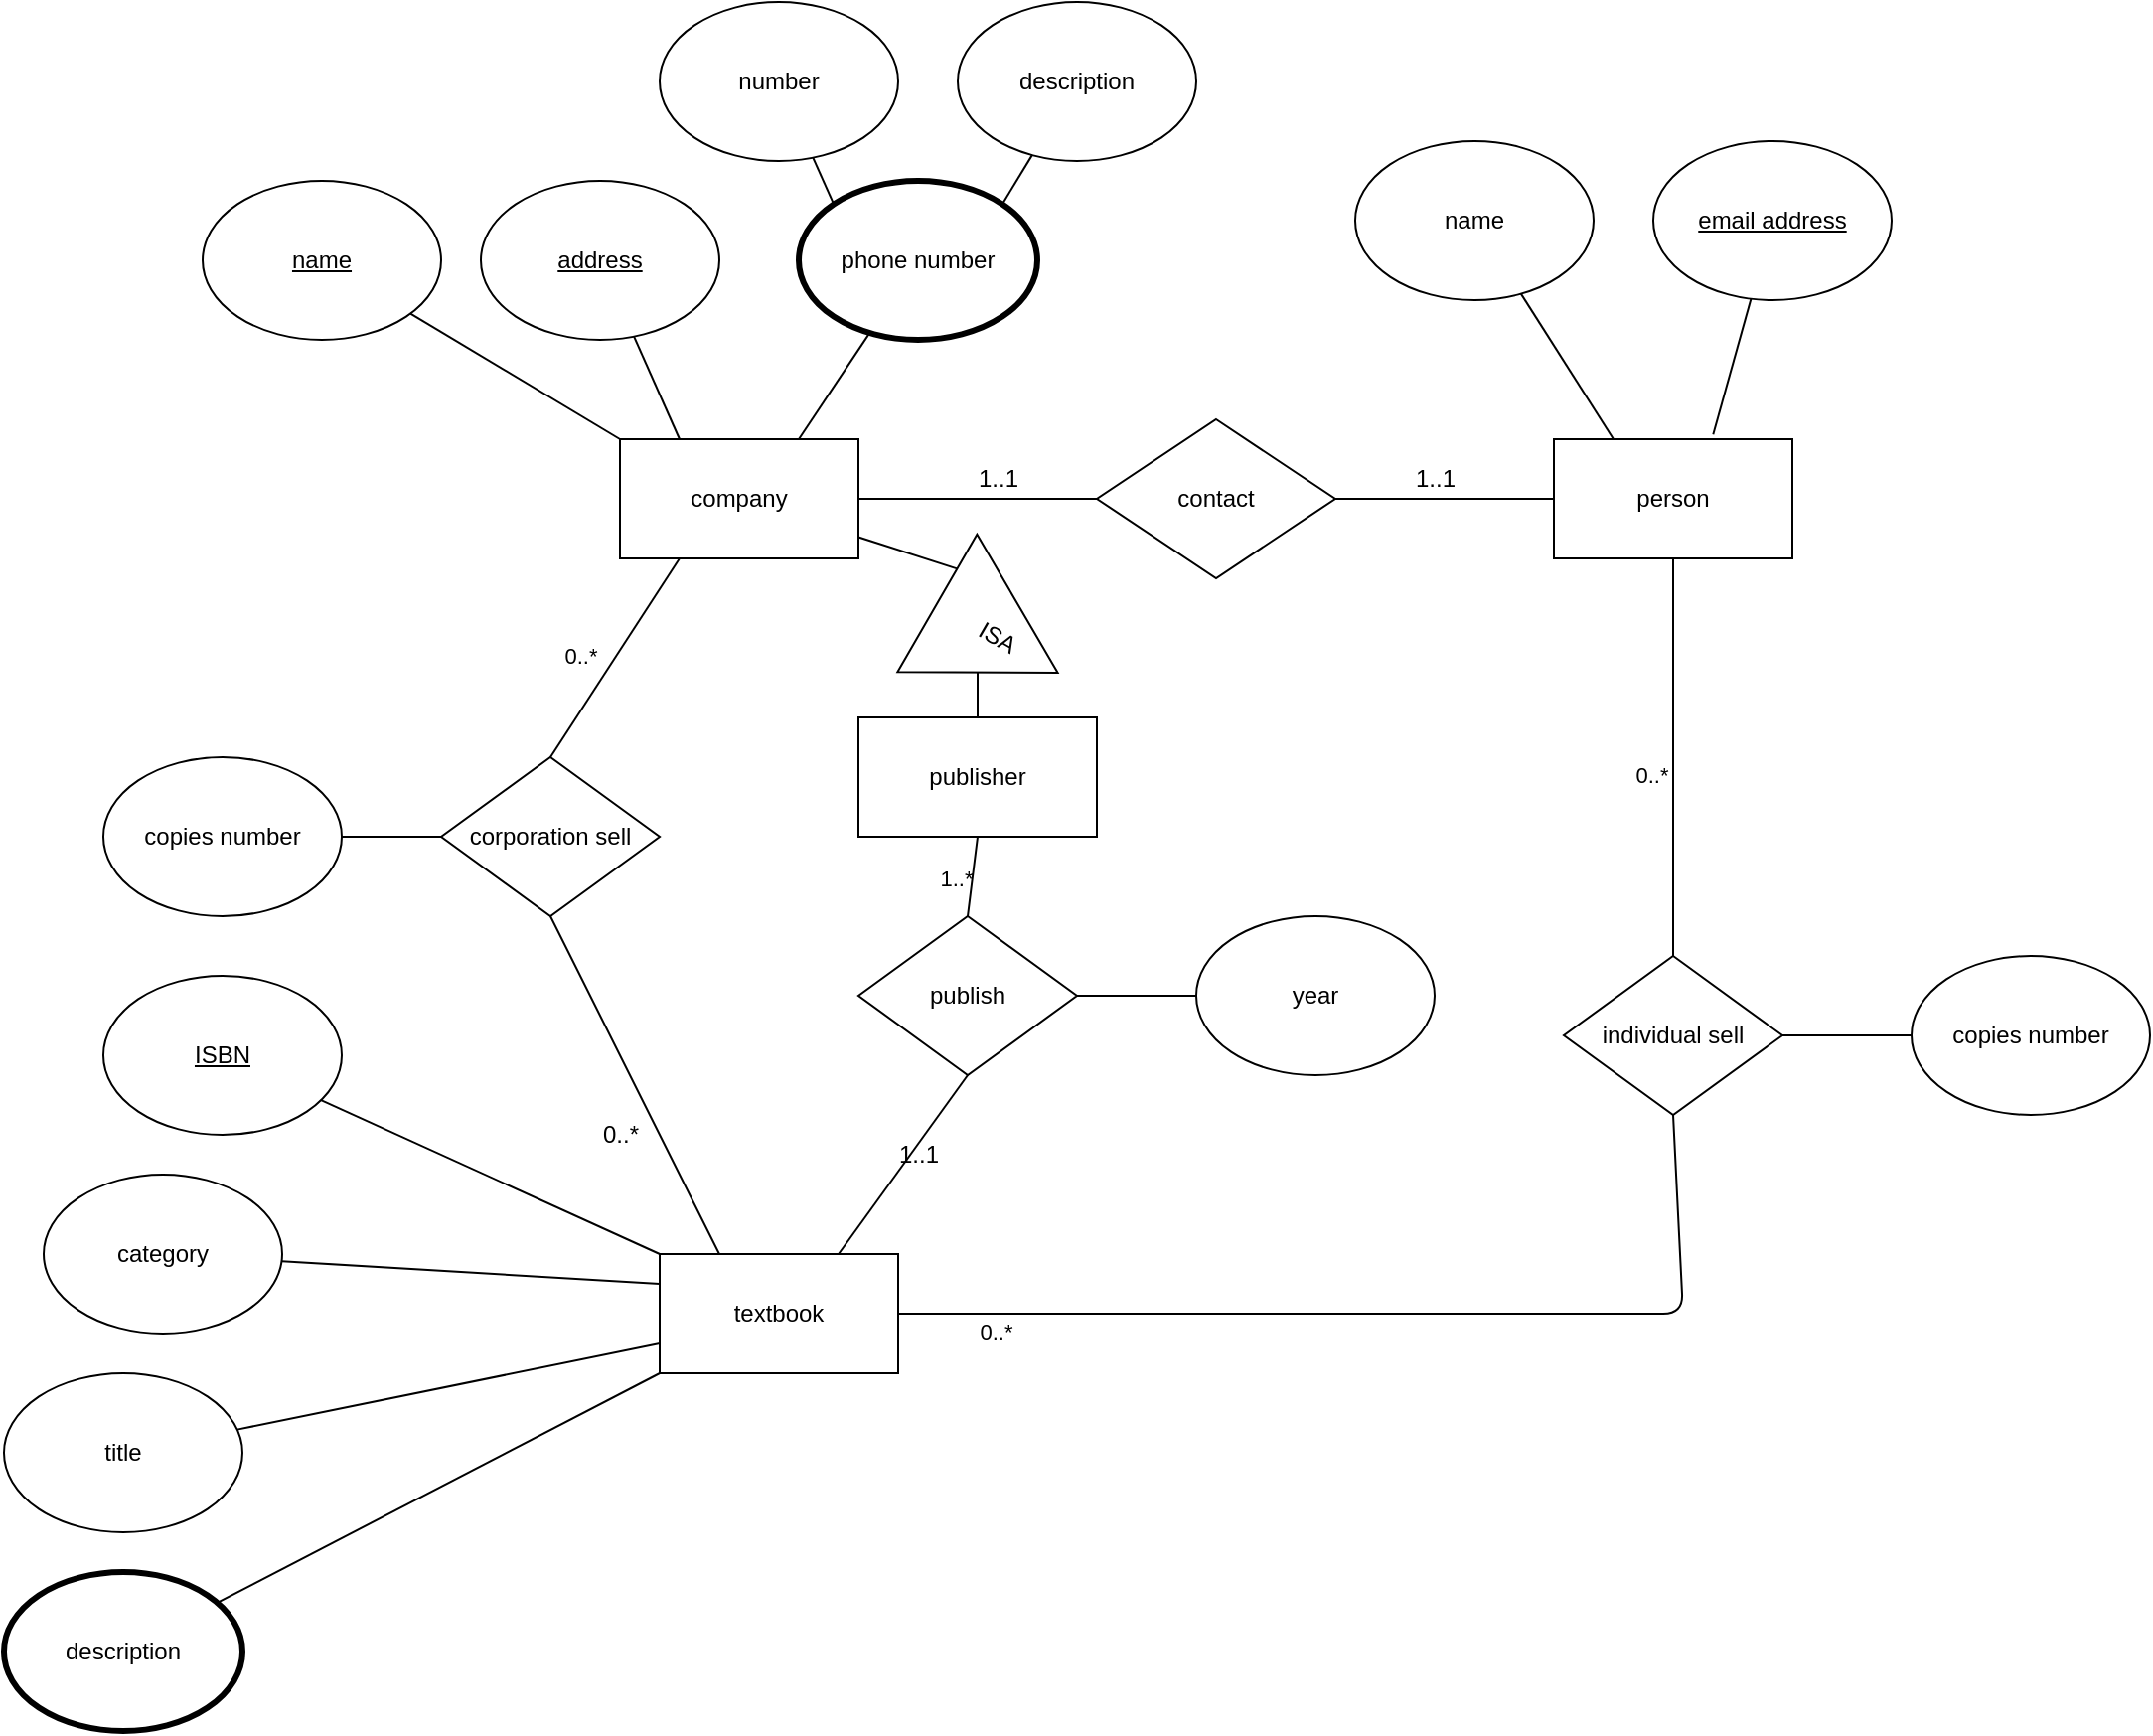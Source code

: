<mxfile version="13.7.9" type="github">
  <diagram id="cohmEAqBEMjF1zSoYcSZ" name="Page-1">
    <mxGraphModel dx="1426" dy="714" grid="1" gridSize="10" guides="1" tooltips="1" connect="1" arrows="1" fold="1" page="1" pageScale="1" pageWidth="4681" pageHeight="3300" math="0" shadow="0" extFonts="Permanent Marker^https://fonts.googleapis.com/css?family=Permanent+Marker">
      <root>
        <mxCell id="0" />
        <mxCell id="1" parent="0" />
        <mxCell id="jTf1APUEV42KsB9cT_s0-1" value="textbook" style="rounded=0;whiteSpace=wrap;html=1;" parent="1" vertex="1">
          <mxGeometry x="800" y="880" width="120" height="60" as="geometry" />
        </mxCell>
        <mxCell id="jTf1APUEV42KsB9cT_s0-3" value="" style="endArrow=none;html=1;exitX=0;exitY=0;exitDx=0;exitDy=0;" parent="1" source="jTf1APUEV42KsB9cT_s0-1" target="jTf1APUEV42KsB9cT_s0-4" edge="1">
          <mxGeometry width="50" height="50" relative="1" as="geometry">
            <mxPoint x="780" y="910" as="sourcePoint" />
            <mxPoint x="700" y="790" as="targetPoint" />
          </mxGeometry>
        </mxCell>
        <mxCell id="jTf1APUEV42KsB9cT_s0-4" value="&lt;u&gt;ISBN&lt;/u&gt;" style="ellipse;whiteSpace=wrap;html=1;" parent="1" vertex="1">
          <mxGeometry x="520" y="740" width="120" height="80" as="geometry" />
        </mxCell>
        <mxCell id="jTf1APUEV42KsB9cT_s0-5" value="" style="endArrow=none;html=1;exitX=0;exitY=0.25;exitDx=0;exitDy=0;" parent="1" source="jTf1APUEV42KsB9cT_s0-1" target="jTf1APUEV42KsB9cT_s0-6" edge="1">
          <mxGeometry width="50" height="50" relative="1" as="geometry">
            <mxPoint x="780" y="910" as="sourcePoint" />
            <mxPoint x="820" y="810" as="targetPoint" />
          </mxGeometry>
        </mxCell>
        <mxCell id="jTf1APUEV42KsB9cT_s0-6" value="category" style="ellipse;whiteSpace=wrap;html=1;" parent="1" vertex="1">
          <mxGeometry x="490" y="840" width="120" height="80" as="geometry" />
        </mxCell>
        <mxCell id="jTf1APUEV42KsB9cT_s0-7" value="" style="endArrow=none;html=1;exitX=0;exitY=0.75;exitDx=0;exitDy=0;" parent="1" source="jTf1APUEV42KsB9cT_s0-1" target="jTf1APUEV42KsB9cT_s0-8" edge="1">
          <mxGeometry width="50" height="50" relative="1" as="geometry">
            <mxPoint x="780" y="910" as="sourcePoint" />
            <mxPoint x="830" y="820" as="targetPoint" />
          </mxGeometry>
        </mxCell>
        <mxCell id="jTf1APUEV42KsB9cT_s0-8" value="title" style="ellipse;whiteSpace=wrap;html=1;" parent="1" vertex="1">
          <mxGeometry x="470" y="940" width="120" height="80" as="geometry" />
        </mxCell>
        <mxCell id="jTf1APUEV42KsB9cT_s0-9" value="" style="endArrow=none;html=1;exitX=0;exitY=1;exitDx=0;exitDy=0;" parent="1" source="jTf1APUEV42KsB9cT_s0-1" target="jTf1APUEV42KsB9cT_s0-10" edge="1">
          <mxGeometry width="50" height="50" relative="1" as="geometry">
            <mxPoint x="730" y="930" as="sourcePoint" />
            <mxPoint x="830" y="860" as="targetPoint" />
          </mxGeometry>
        </mxCell>
        <mxCell id="jTf1APUEV42KsB9cT_s0-10" value="description" style="ellipse;whiteSpace=wrap;html=1;strokeWidth=3;" parent="1" vertex="1">
          <mxGeometry x="470" y="1040" width="120" height="80" as="geometry" />
        </mxCell>
        <mxCell id="jTf1APUEV42KsB9cT_s0-89" value="company" style="rounded=0;whiteSpace=wrap;html=1;strokeWidth=1;" parent="1" vertex="1">
          <mxGeometry x="780" y="470" width="120" height="60" as="geometry" />
        </mxCell>
        <mxCell id="jTf1APUEV42KsB9cT_s0-90" value="" style="endArrow=none;html=1;exitX=0;exitY=0;exitDx=0;exitDy=0;" parent="1" source="jTf1APUEV42KsB9cT_s0-89" target="jTf1APUEV42KsB9cT_s0-91" edge="1">
          <mxGeometry width="50" height="50" relative="1" as="geometry">
            <mxPoint x="830" y="520" as="sourcePoint" />
            <mxPoint x="760" y="400" as="targetPoint" />
          </mxGeometry>
        </mxCell>
        <mxCell id="jTf1APUEV42KsB9cT_s0-91" value="&lt;u&gt;name&lt;/u&gt;" style="ellipse;whiteSpace=wrap;html=1;" parent="1" vertex="1">
          <mxGeometry x="570" y="340.0" width="120" height="80" as="geometry" />
        </mxCell>
        <mxCell id="jTf1APUEV42KsB9cT_s0-92" value="" style="endArrow=none;html=1;exitX=0.25;exitY=0;exitDx=0;exitDy=0;" parent="1" source="jTf1APUEV42KsB9cT_s0-89" target="jTf1APUEV42KsB9cT_s0-93" edge="1">
          <mxGeometry width="50" height="50" relative="1" as="geometry">
            <mxPoint x="830" y="520" as="sourcePoint" />
            <mxPoint x="840" y="410" as="targetPoint" />
          </mxGeometry>
        </mxCell>
        <mxCell id="jTf1APUEV42KsB9cT_s0-93" value="&lt;u&gt;address&lt;/u&gt;" style="ellipse;whiteSpace=wrap;html=1;" parent="1" vertex="1">
          <mxGeometry x="710" y="340.0" width="120" height="80" as="geometry" />
        </mxCell>
        <mxCell id="jTf1APUEV42KsB9cT_s0-94" value="" style="endArrow=none;html=1;exitX=0.75;exitY=0;exitDx=0;exitDy=0;" parent="1" source="jTf1APUEV42KsB9cT_s0-89" target="jTf1APUEV42KsB9cT_s0-95" edge="1">
          <mxGeometry width="50" height="50" relative="1" as="geometry">
            <mxPoint x="830" y="520" as="sourcePoint" />
            <mxPoint x="970" y="410" as="targetPoint" />
          </mxGeometry>
        </mxCell>
        <mxCell id="jTf1APUEV42KsB9cT_s0-95" value="phone number" style="ellipse;whiteSpace=wrap;html=1;strokeWidth=3;" parent="1" vertex="1">
          <mxGeometry x="870.0" y="340.0" width="120" height="80" as="geometry" />
        </mxCell>
        <mxCell id="jTf1APUEV42KsB9cT_s0-96" value="" style="endArrow=none;html=1;exitX=0;exitY=0;exitDx=0;exitDy=0;" parent="1" source="jTf1APUEV42KsB9cT_s0-95" target="jTf1APUEV42KsB9cT_s0-97" edge="1">
          <mxGeometry width="50" height="50" relative="1" as="geometry">
            <mxPoint x="830" y="520" as="sourcePoint" />
            <mxPoint x="870" y="300" as="targetPoint" />
          </mxGeometry>
        </mxCell>
        <mxCell id="jTf1APUEV42KsB9cT_s0-97" value="number" style="ellipse;whiteSpace=wrap;html=1;" parent="1" vertex="1">
          <mxGeometry x="800" y="250" width="120" height="80" as="geometry" />
        </mxCell>
        <mxCell id="jTf1APUEV42KsB9cT_s0-98" value="" style="endArrow=none;html=1;exitX=1;exitY=0;exitDx=0;exitDy=0;" parent="1" source="jTf1APUEV42KsB9cT_s0-95" target="jTf1APUEV42KsB9cT_s0-99" edge="1">
          <mxGeometry width="50" height="50" relative="1" as="geometry">
            <mxPoint x="830" y="520" as="sourcePoint" />
            <mxPoint x="990" y="330" as="targetPoint" />
          </mxGeometry>
        </mxCell>
        <mxCell id="jTf1APUEV42KsB9cT_s0-99" value="description" style="ellipse;whiteSpace=wrap;html=1;" parent="1" vertex="1">
          <mxGeometry x="950.0" y="250" width="120" height="80" as="geometry" />
        </mxCell>
        <mxCell id="jTf1APUEV42KsB9cT_s0-104" value="person" style="rounded=0;whiteSpace=wrap;html=1;strokeWidth=1;" parent="1" vertex="1">
          <mxGeometry x="1250" y="470" width="120" height="60" as="geometry" />
        </mxCell>
        <mxCell id="jTf1APUEV42KsB9cT_s0-107" value="name" style="ellipse;whiteSpace=wrap;html=1;strokeWidth=1;" parent="1" vertex="1">
          <mxGeometry x="1150" y="320" width="120" height="80" as="geometry" />
        </mxCell>
        <mxCell id="jTf1APUEV42KsB9cT_s0-115" value="" style="endArrow=none;html=1;exitX=0.25;exitY=0;exitDx=0;exitDy=0;" parent="1" source="jTf1APUEV42KsB9cT_s0-104" target="jTf1APUEV42KsB9cT_s0-107" edge="1">
          <mxGeometry width="50" height="50" relative="1" as="geometry">
            <mxPoint x="1300.0" y="450.0" as="sourcePoint" />
            <mxPoint x="1200.0" y="390.0" as="targetPoint" />
          </mxGeometry>
        </mxCell>
        <mxCell id="jTf1APUEV42KsB9cT_s0-116" value="" style="endArrow=none;html=1;exitX=0.668;exitY=-0.04;exitDx=0;exitDy=0;exitPerimeter=0;" parent="1" source="jTf1APUEV42KsB9cT_s0-104" target="jTf1APUEV42KsB9cT_s0-117" edge="1">
          <mxGeometry width="50" height="50" relative="1" as="geometry">
            <mxPoint x="910" y="430" as="sourcePoint" />
            <mxPoint x="1360" y="390" as="targetPoint" />
          </mxGeometry>
        </mxCell>
        <mxCell id="jTf1APUEV42KsB9cT_s0-117" value="&lt;u&gt;email address&lt;/u&gt;" style="ellipse;whiteSpace=wrap;html=1;" parent="1" vertex="1">
          <mxGeometry x="1300.0" y="320.0" width="120" height="80" as="geometry" />
        </mxCell>
        <mxCell id="jTf1APUEV42KsB9cT_s0-128" value="contact" style="rhombus;whiteSpace=wrap;html=1;strokeWidth=1;" parent="1" vertex="1">
          <mxGeometry x="1020" y="460" width="120" height="80" as="geometry" />
        </mxCell>
        <mxCell id="jTf1APUEV42KsB9cT_s0-129" value="" style="endArrow=none;html=1;entryX=0;entryY=0.5;entryDx=0;entryDy=0;exitX=1;exitY=0.5;exitDx=0;exitDy=0;" parent="1" source="jTf1APUEV42KsB9cT_s0-89" target="jTf1APUEV42KsB9cT_s0-128" edge="1">
          <mxGeometry width="50" height="50" relative="1" as="geometry">
            <mxPoint x="830" y="520" as="sourcePoint" />
            <mxPoint x="880" y="470" as="targetPoint" />
          </mxGeometry>
        </mxCell>
        <mxCell id="jTf1APUEV42KsB9cT_s0-130" value="" style="endArrow=none;html=1;exitX=0;exitY=0.5;exitDx=0;exitDy=0;entryX=1;entryY=0.5;entryDx=0;entryDy=0;" parent="1" source="jTf1APUEV42KsB9cT_s0-104" target="jTf1APUEV42KsB9cT_s0-128" edge="1">
          <mxGeometry width="50" height="50" relative="1" as="geometry">
            <mxPoint x="830" y="520" as="sourcePoint" />
            <mxPoint x="880" y="470" as="targetPoint" />
          </mxGeometry>
        </mxCell>
        <mxCell id="jTf1APUEV42KsB9cT_s0-144" value="" style="endArrow=none;html=1;exitX=0;exitY=0.5;exitDx=0;exitDy=0;entryX=1;entryY=0.5;entryDx=0;entryDy=0;" parent="1" source="jTf1APUEV42KsB9cT_s0-148" target="jTf1APUEV42KsB9cT_s0-145" edge="1">
          <mxGeometry width="50" height="50" relative="1" as="geometry">
            <mxPoint x="620" y="730.0" as="sourcePoint" />
            <mxPoint x="610" y="670" as="targetPoint" />
          </mxGeometry>
        </mxCell>
        <mxCell id="jTf1APUEV42KsB9cT_s0-145" value="copies number" style="ellipse;whiteSpace=wrap;html=1;" parent="1" vertex="1">
          <mxGeometry x="520" y="630.0" width="120" height="80" as="geometry" />
        </mxCell>
        <mxCell id="jTf1APUEV42KsB9cT_s0-148" value="corporation sell" style="rhombus;whiteSpace=wrap;html=1;strokeWidth=1;" parent="1" vertex="1">
          <mxGeometry x="690" y="630" width="110" height="80" as="geometry" />
        </mxCell>
        <mxCell id="jTf1APUEV42KsB9cT_s0-149" value="" style="endArrow=none;html=1;exitX=0.5;exitY=0;exitDx=0;exitDy=0;entryX=0.25;entryY=1;entryDx=0;entryDy=0;" parent="1" source="jTf1APUEV42KsB9cT_s0-148" target="jTf1APUEV42KsB9cT_s0-89" edge="1">
          <mxGeometry width="50" height="50" relative="1" as="geometry">
            <mxPoint x="830" y="950" as="sourcePoint" />
            <mxPoint x="880" y="900" as="targetPoint" />
          </mxGeometry>
        </mxCell>
        <mxCell id="jTf1APUEV42KsB9cT_s0-163" value="0..*" style="edgeLabel;html=1;align=center;verticalAlign=middle;resizable=0;points=[];" parent="jTf1APUEV42KsB9cT_s0-149" vertex="1" connectable="0">
          <mxGeometry x="-0.027" y="4" relative="1" as="geometry">
            <mxPoint x="-13.57" as="offset" />
          </mxGeometry>
        </mxCell>
        <mxCell id="jTf1APUEV42KsB9cT_s0-150" value="" style="endArrow=none;html=1;exitX=0.25;exitY=0;exitDx=0;exitDy=0;entryX=0.5;entryY=1;entryDx=0;entryDy=0;" parent="1" source="jTf1APUEV42KsB9cT_s0-1" target="jTf1APUEV42KsB9cT_s0-148" edge="1">
          <mxGeometry width="50" height="50" relative="1" as="geometry">
            <mxPoint x="830" y="950" as="sourcePoint" />
            <mxPoint x="880" y="900" as="targetPoint" />
          </mxGeometry>
        </mxCell>
        <mxCell id="jTf1APUEV42KsB9cT_s0-151" value="" style="endArrow=none;html=1;exitX=0.75;exitY=0;exitDx=0;exitDy=0;entryX=0.5;entryY=1;entryDx=0;entryDy=0;" parent="1" source="jTf1APUEV42KsB9cT_s0-1" target="jTf1APUEV42KsB9cT_s0-152" edge="1">
          <mxGeometry width="50" height="50" relative="1" as="geometry">
            <mxPoint x="830" y="950" as="sourcePoint" />
            <mxPoint x="950" y="720" as="targetPoint" />
          </mxGeometry>
        </mxCell>
        <mxCell id="jTf1APUEV42KsB9cT_s0-152" value="publish" style="rhombus;whiteSpace=wrap;html=1;" parent="1" vertex="1">
          <mxGeometry x="900" y="710" width="110" height="80" as="geometry" />
        </mxCell>
        <mxCell id="jTf1APUEV42KsB9cT_s0-153" value="" style="endArrow=none;html=1;exitX=0;exitY=0.25;exitDx=0;exitDy=0;" parent="1" source="vdj5II0DvOi8t0elieNa-1" target="jTf1APUEV42KsB9cT_s0-89" edge="1">
          <mxGeometry width="50" height="50" relative="1" as="geometry">
            <mxPoint x="960" y="560" as="sourcePoint" />
            <mxPoint x="880" y="900" as="targetPoint" />
          </mxGeometry>
        </mxCell>
        <mxCell id="jTf1APUEV42KsB9cT_s0-154" value="individual sell" style="rhombus;whiteSpace=wrap;html=1;strokeWidth=1;" parent="1" vertex="1">
          <mxGeometry x="1255" y="730" width="110" height="80" as="geometry" />
        </mxCell>
        <mxCell id="jTf1APUEV42KsB9cT_s0-155" value="" style="endArrow=none;html=1;exitX=0.5;exitY=0;exitDx=0;exitDy=0;entryX=0.5;entryY=1;entryDx=0;entryDy=0;" parent="1" source="jTf1APUEV42KsB9cT_s0-154" target="jTf1APUEV42KsB9cT_s0-104" edge="1">
          <mxGeometry width="50" height="50" relative="1" as="geometry">
            <mxPoint x="870" y="860" as="sourcePoint" />
            <mxPoint x="920" y="810" as="targetPoint" />
          </mxGeometry>
        </mxCell>
        <mxCell id="jTf1APUEV42KsB9cT_s0-156" value="" style="endArrow=none;html=1;exitX=1;exitY=0.5;exitDx=0;exitDy=0;entryX=0.5;entryY=1;entryDx=0;entryDy=0;" parent="1" source="jTf1APUEV42KsB9cT_s0-1" target="jTf1APUEV42KsB9cT_s0-154" edge="1">
          <mxGeometry width="50" height="50" relative="1" as="geometry">
            <mxPoint x="870" y="860" as="sourcePoint" />
            <mxPoint x="920" y="810" as="targetPoint" />
            <Array as="points">
              <mxPoint x="1315" y="910" />
            </Array>
          </mxGeometry>
        </mxCell>
        <mxCell id="jTf1APUEV42KsB9cT_s0-157" value="" style="endArrow=none;html=1;exitX=1;exitY=0.5;exitDx=0;exitDy=0;" parent="1" source="jTf1APUEV42KsB9cT_s0-152" target="jTf1APUEV42KsB9cT_s0-158" edge="1">
          <mxGeometry width="50" height="50" relative="1" as="geometry">
            <mxPoint x="870" y="810" as="sourcePoint" />
            <mxPoint x="1090" y="670" as="targetPoint" />
          </mxGeometry>
        </mxCell>
        <mxCell id="jTf1APUEV42KsB9cT_s0-158" value="year" style="ellipse;whiteSpace=wrap;html=1;" parent="1" vertex="1">
          <mxGeometry x="1070.0" y="710.0" width="120" height="80" as="geometry" />
        </mxCell>
        <mxCell id="jTf1APUEV42KsB9cT_s0-159" value="copies number" style="ellipse;whiteSpace=wrap;html=1;" parent="1" vertex="1">
          <mxGeometry x="1430" y="730.0" width="120" height="80" as="geometry" />
        </mxCell>
        <mxCell id="jTf1APUEV42KsB9cT_s0-160" value="" style="endArrow=none;html=1;exitX=1;exitY=0.5;exitDx=0;exitDy=0;entryX=0;entryY=0.5;entryDx=0;entryDy=0;" parent="1" source="jTf1APUEV42KsB9cT_s0-154" target="jTf1APUEV42KsB9cT_s0-159" edge="1">
          <mxGeometry width="50" height="50" relative="1" as="geometry">
            <mxPoint x="870" y="810" as="sourcePoint" />
            <mxPoint x="920" y="760" as="targetPoint" />
          </mxGeometry>
        </mxCell>
        <mxCell id="jTf1APUEV42KsB9cT_s0-161" value="1..1" style="text;html=1;align=center;verticalAlign=middle;resizable=0;points=[];autosize=1;" parent="1" vertex="1">
          <mxGeometry x="950" y="480" width="40" height="20" as="geometry" />
        </mxCell>
        <mxCell id="jTf1APUEV42KsB9cT_s0-162" value="1..1" style="text;html=1;align=center;verticalAlign=middle;resizable=0;points=[];autosize=1;" parent="1" vertex="1">
          <mxGeometry x="1170" y="480" width="40" height="20" as="geometry" />
        </mxCell>
        <mxCell id="jTf1APUEV42KsB9cT_s0-164" value="0..*" style="text;html=1;align=center;verticalAlign=middle;resizable=0;points=[];autosize=1;" parent="1" vertex="1">
          <mxGeometry x="765" y="810" width="30" height="20" as="geometry" />
        </mxCell>
        <mxCell id="jTf1APUEV42KsB9cT_s0-165" value="0..*" style="edgeLabel;html=1;align=center;verticalAlign=middle;resizable=0;points=[];" parent="1" vertex="1" connectable="0">
          <mxGeometry x="769.997" y="588.711" as="geometry">
            <mxPoint x="529" y="50" as="offset" />
          </mxGeometry>
        </mxCell>
        <mxCell id="jTf1APUEV42KsB9cT_s0-166" value="0..*" style="edgeLabel;html=1;align=center;verticalAlign=middle;resizable=0;points=[];" parent="1" vertex="1" connectable="0">
          <mxGeometry x="779.997" y="598.711" as="geometry">
            <mxPoint x="189" y="320" as="offset" />
          </mxGeometry>
        </mxCell>
        <mxCell id="jTf1APUEV42KsB9cT_s0-167" value="1..*" style="edgeLabel;html=1;align=center;verticalAlign=middle;resizable=0;points=[];" parent="1" vertex="1" connectable="0">
          <mxGeometry x="809.997" y="720.001" as="geometry">
            <mxPoint x="139" y="-29" as="offset" />
          </mxGeometry>
        </mxCell>
        <mxCell id="jTf1APUEV42KsB9cT_s0-168" value="1..1" style="text;html=1;align=center;verticalAlign=middle;resizable=0;points=[];autosize=1;" parent="1" vertex="1">
          <mxGeometry x="910" y="820" width="40" height="20" as="geometry" />
        </mxCell>
        <mxCell id="vdj5II0DvOi8t0elieNa-1" value="ISA" style="triangle;whiteSpace=wrap;html=1;rotation=30;" vertex="1" parent="1">
          <mxGeometry x="935" y="530" width="70" height="80" as="geometry" />
        </mxCell>
        <mxCell id="vdj5II0DvOi8t0elieNa-2" value="publisher" style="rounded=0;whiteSpace=wrap;html=1;" vertex="1" parent="1">
          <mxGeometry x="900" y="610" width="120" height="60" as="geometry" />
        </mxCell>
        <mxCell id="vdj5II0DvOi8t0elieNa-3" value="" style="endArrow=none;html=1;exitX=0.5;exitY=0;exitDx=0;exitDy=0;entryX=0.5;entryY=1;entryDx=0;entryDy=0;" edge="1" parent="1" source="vdj5II0DvOi8t0elieNa-2" target="vdj5II0DvOi8t0elieNa-1">
          <mxGeometry width="50" height="50" relative="1" as="geometry">
            <mxPoint x="1050" y="630" as="sourcePoint" />
            <mxPoint x="1100" y="580" as="targetPoint" />
          </mxGeometry>
        </mxCell>
        <mxCell id="vdj5II0DvOi8t0elieNa-4" value="" style="endArrow=none;html=1;exitX=0.5;exitY=0;exitDx=0;exitDy=0;entryX=0.5;entryY=1;entryDx=0;entryDy=0;" edge="1" parent="1" source="jTf1APUEV42KsB9cT_s0-152" target="vdj5II0DvOi8t0elieNa-2">
          <mxGeometry width="50" height="50" relative="1" as="geometry">
            <mxPoint x="1050" y="630" as="sourcePoint" />
            <mxPoint x="1100" y="580" as="targetPoint" />
          </mxGeometry>
        </mxCell>
      </root>
    </mxGraphModel>
  </diagram>
</mxfile>
